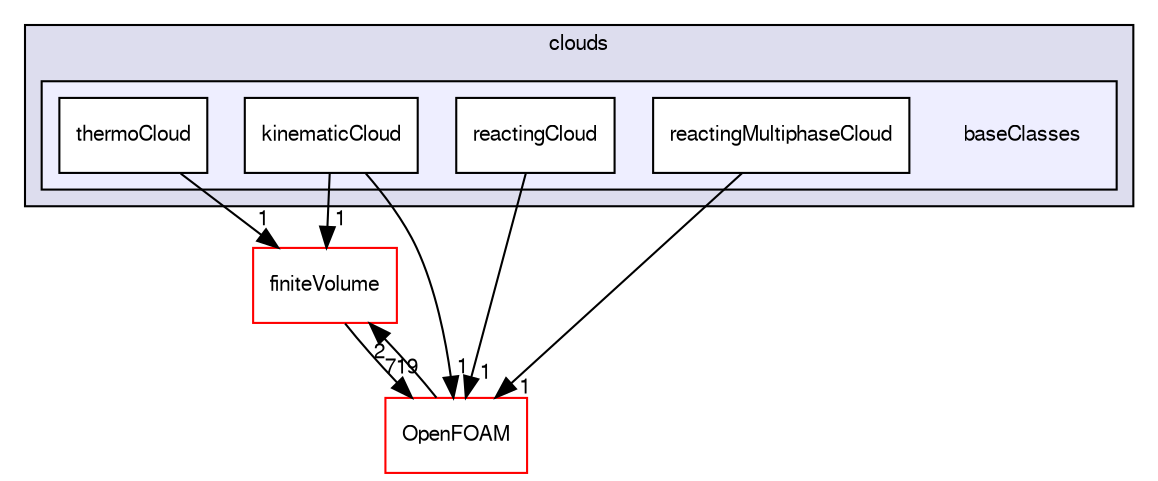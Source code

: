 digraph "src/lagrangian/intermediate/clouds/baseClasses" {
  bgcolor=transparent;
  compound=true
  node [ fontsize="10", fontname="FreeSans"];
  edge [ labelfontsize="10", labelfontname="FreeSans"];
  subgraph clusterdir_bdd630a78c14e3d279a2564e7964fc69 {
    graph [ bgcolor="#ddddee", pencolor="black", label="clouds" fontname="FreeSans", fontsize="10", URL="dir_bdd630a78c14e3d279a2564e7964fc69.html"]
  subgraph clusterdir_8406eabe9caa8508b9c075038a008bd7 {
    graph [ bgcolor="#eeeeff", pencolor="black", label="" URL="dir_8406eabe9caa8508b9c075038a008bd7.html"];
    dir_8406eabe9caa8508b9c075038a008bd7 [shape=plaintext label="baseClasses"];
    dir_d4813939949b70d2d5c6077fb64bd107 [shape=box label="kinematicCloud" color="black" fillcolor="white" style="filled" URL="dir_d4813939949b70d2d5c6077fb64bd107.html"];
    dir_1b7217544b5a66e1529bb8582dea23f5 [shape=box label="reactingCloud" color="black" fillcolor="white" style="filled" URL="dir_1b7217544b5a66e1529bb8582dea23f5.html"];
    dir_90a0446ed24af9aa7060f0cc69c6e4d3 [shape=box label="reactingMultiphaseCloud" color="black" fillcolor="white" style="filled" URL="dir_90a0446ed24af9aa7060f0cc69c6e4d3.html"];
    dir_ae8daa7f5f4fb4a851830898e20e2288 [shape=box label="thermoCloud" color="black" fillcolor="white" style="filled" URL="dir_ae8daa7f5f4fb4a851830898e20e2288.html"];
  }
  }
  dir_9bd15774b555cf7259a6fa18f99fe99b [shape=box label="finiteVolume" color="red" URL="dir_9bd15774b555cf7259a6fa18f99fe99b.html"];
  dir_c5473ff19b20e6ec4dfe5c310b3778a8 [shape=box label="OpenFOAM" color="red" URL="dir_c5473ff19b20e6ec4dfe5c310b3778a8.html"];
  dir_d4813939949b70d2d5c6077fb64bd107->dir_9bd15774b555cf7259a6fa18f99fe99b [headlabel="1", labeldistance=1.5 headhref="dir_001246_000727.html"];
  dir_d4813939949b70d2d5c6077fb64bd107->dir_c5473ff19b20e6ec4dfe5c310b3778a8 [headlabel="1", labeldistance=1.5 headhref="dir_001246_001706.html"];
  dir_9bd15774b555cf7259a6fa18f99fe99b->dir_c5473ff19b20e6ec4dfe5c310b3778a8 [headlabel="719", labeldistance=1.5 headhref="dir_000727_001706.html"];
  dir_ae8daa7f5f4fb4a851830898e20e2288->dir_9bd15774b555cf7259a6fa18f99fe99b [headlabel="1", labeldistance=1.5 headhref="dir_001249_000727.html"];
  dir_1b7217544b5a66e1529bb8582dea23f5->dir_c5473ff19b20e6ec4dfe5c310b3778a8 [headlabel="1", labeldistance=1.5 headhref="dir_001247_001706.html"];
  dir_c5473ff19b20e6ec4dfe5c310b3778a8->dir_9bd15774b555cf7259a6fa18f99fe99b [headlabel="2", labeldistance=1.5 headhref="dir_001706_000727.html"];
  dir_90a0446ed24af9aa7060f0cc69c6e4d3->dir_c5473ff19b20e6ec4dfe5c310b3778a8 [headlabel="1", labeldistance=1.5 headhref="dir_001248_001706.html"];
}
